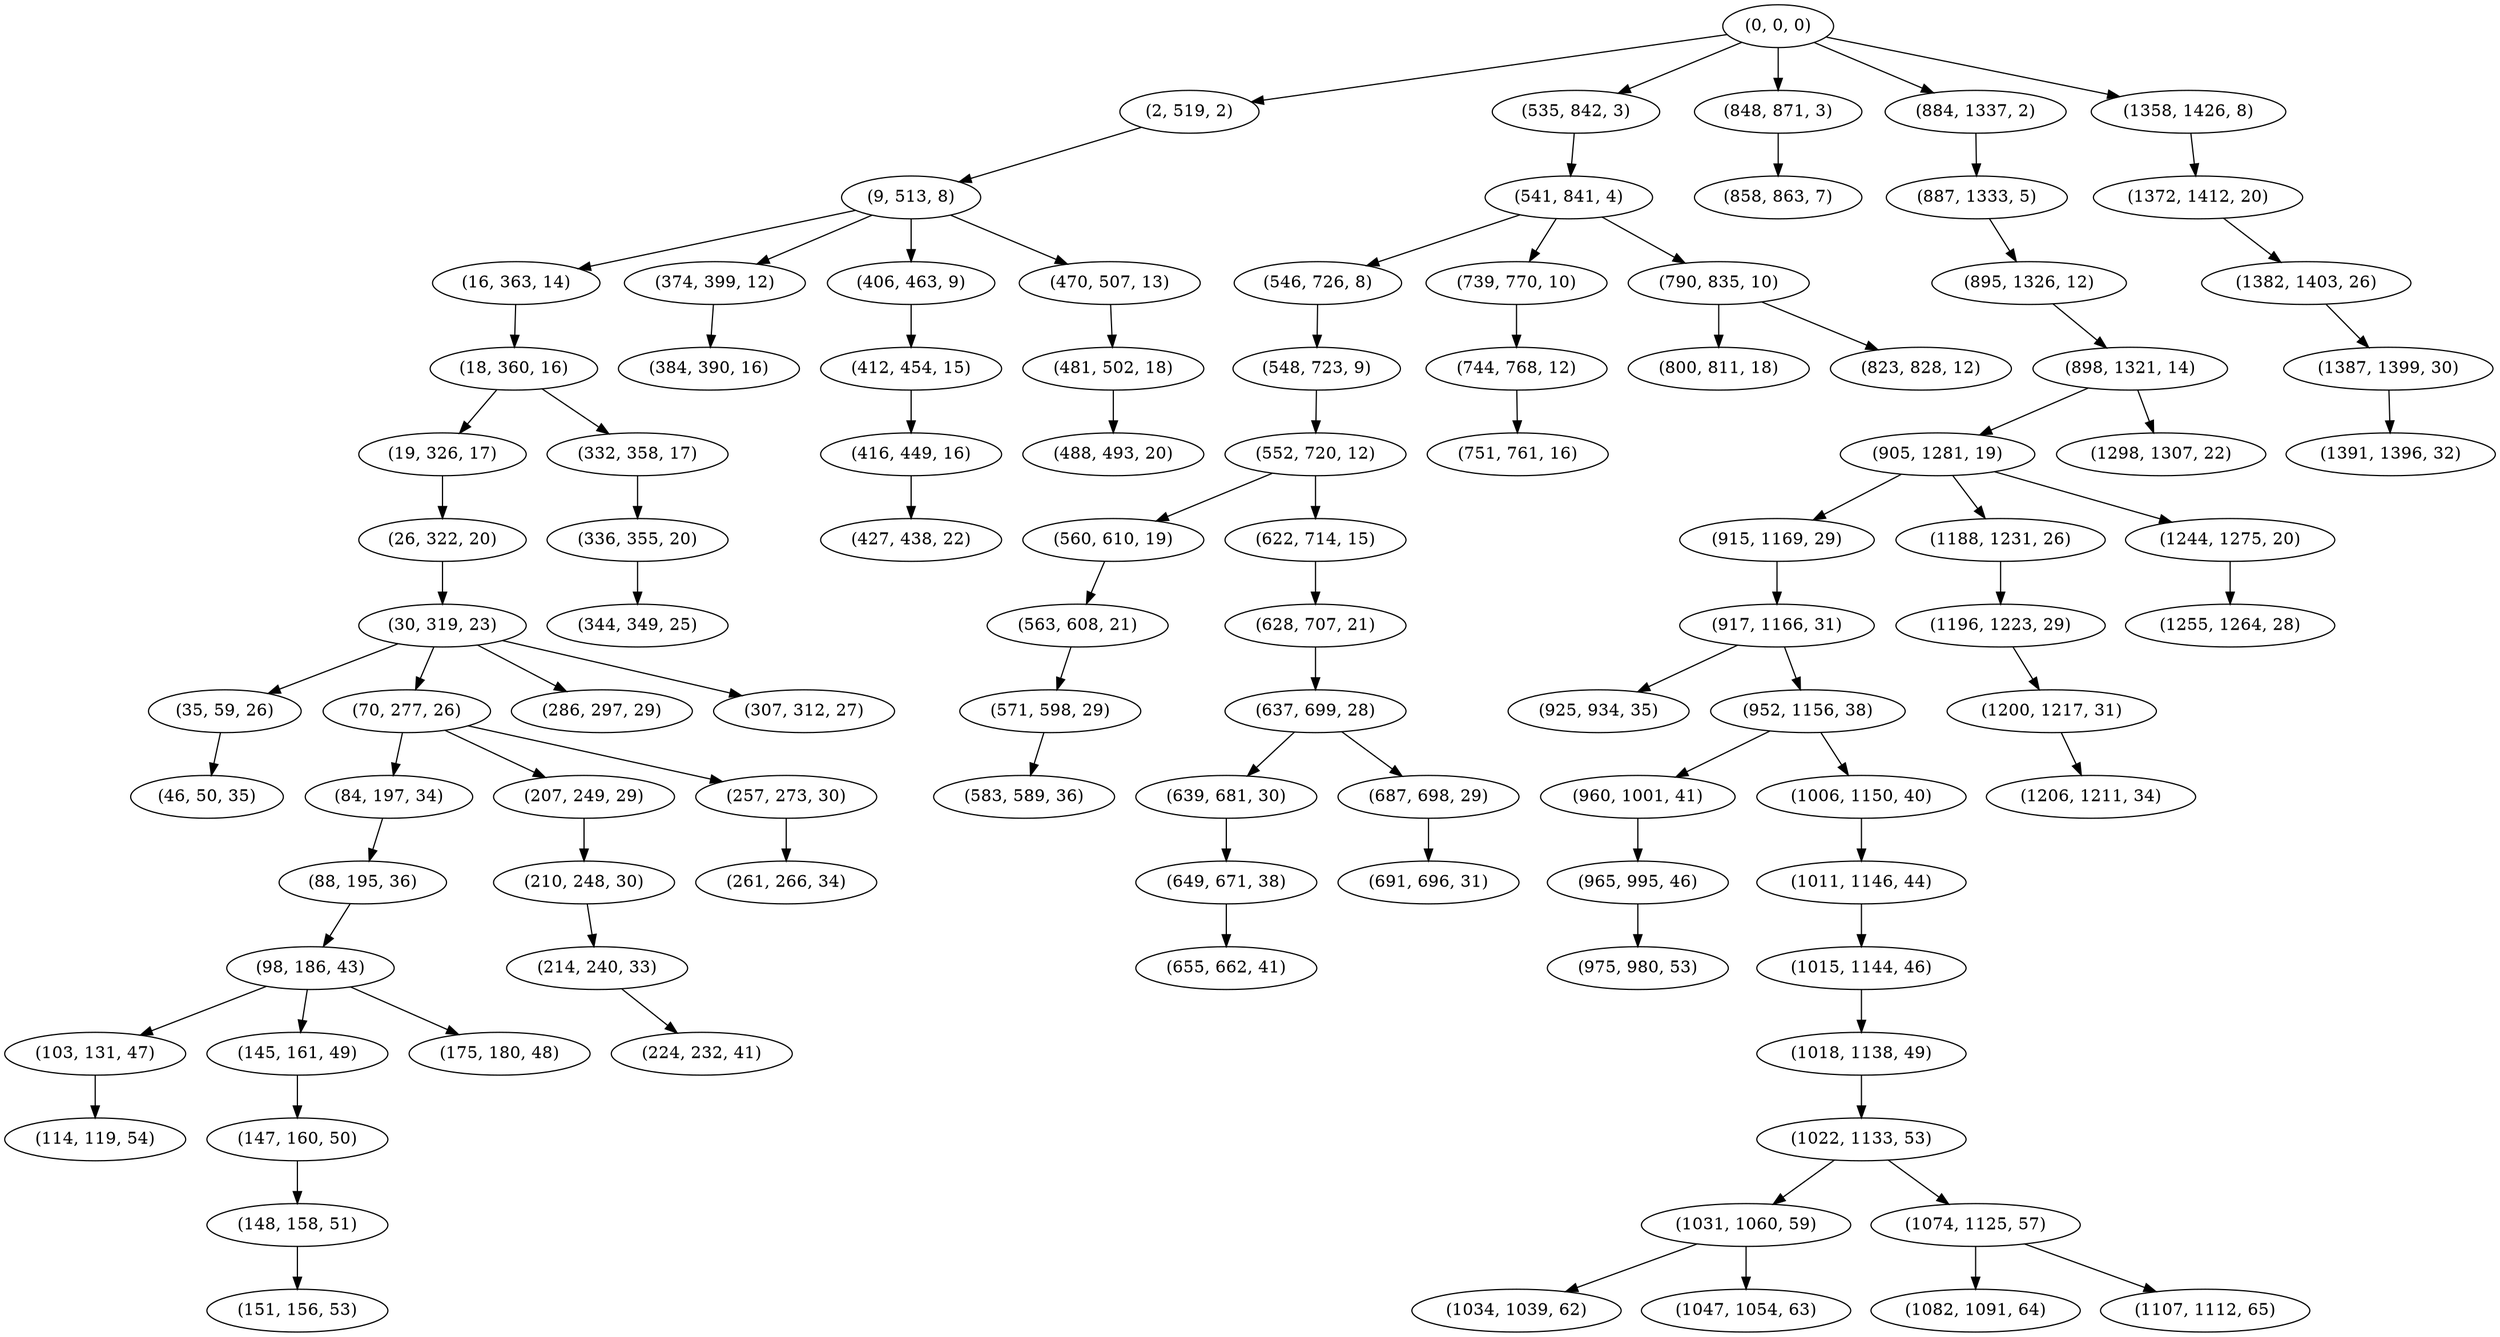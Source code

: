 digraph tree {
    "(0, 0, 0)";
    "(2, 519, 2)";
    "(9, 513, 8)";
    "(16, 363, 14)";
    "(18, 360, 16)";
    "(19, 326, 17)";
    "(26, 322, 20)";
    "(30, 319, 23)";
    "(35, 59, 26)";
    "(46, 50, 35)";
    "(70, 277, 26)";
    "(84, 197, 34)";
    "(88, 195, 36)";
    "(98, 186, 43)";
    "(103, 131, 47)";
    "(114, 119, 54)";
    "(145, 161, 49)";
    "(147, 160, 50)";
    "(148, 158, 51)";
    "(151, 156, 53)";
    "(175, 180, 48)";
    "(207, 249, 29)";
    "(210, 248, 30)";
    "(214, 240, 33)";
    "(224, 232, 41)";
    "(257, 273, 30)";
    "(261, 266, 34)";
    "(286, 297, 29)";
    "(307, 312, 27)";
    "(332, 358, 17)";
    "(336, 355, 20)";
    "(344, 349, 25)";
    "(374, 399, 12)";
    "(384, 390, 16)";
    "(406, 463, 9)";
    "(412, 454, 15)";
    "(416, 449, 16)";
    "(427, 438, 22)";
    "(470, 507, 13)";
    "(481, 502, 18)";
    "(488, 493, 20)";
    "(535, 842, 3)";
    "(541, 841, 4)";
    "(546, 726, 8)";
    "(548, 723, 9)";
    "(552, 720, 12)";
    "(560, 610, 19)";
    "(563, 608, 21)";
    "(571, 598, 29)";
    "(583, 589, 36)";
    "(622, 714, 15)";
    "(628, 707, 21)";
    "(637, 699, 28)";
    "(639, 681, 30)";
    "(649, 671, 38)";
    "(655, 662, 41)";
    "(687, 698, 29)";
    "(691, 696, 31)";
    "(739, 770, 10)";
    "(744, 768, 12)";
    "(751, 761, 16)";
    "(790, 835, 10)";
    "(800, 811, 18)";
    "(823, 828, 12)";
    "(848, 871, 3)";
    "(858, 863, 7)";
    "(884, 1337, 2)";
    "(887, 1333, 5)";
    "(895, 1326, 12)";
    "(898, 1321, 14)";
    "(905, 1281, 19)";
    "(915, 1169, 29)";
    "(917, 1166, 31)";
    "(925, 934, 35)";
    "(952, 1156, 38)";
    "(960, 1001, 41)";
    "(965, 995, 46)";
    "(975, 980, 53)";
    "(1006, 1150, 40)";
    "(1011, 1146, 44)";
    "(1015, 1144, 46)";
    "(1018, 1138, 49)";
    "(1022, 1133, 53)";
    "(1031, 1060, 59)";
    "(1034, 1039, 62)";
    "(1047, 1054, 63)";
    "(1074, 1125, 57)";
    "(1082, 1091, 64)";
    "(1107, 1112, 65)";
    "(1188, 1231, 26)";
    "(1196, 1223, 29)";
    "(1200, 1217, 31)";
    "(1206, 1211, 34)";
    "(1244, 1275, 20)";
    "(1255, 1264, 28)";
    "(1298, 1307, 22)";
    "(1358, 1426, 8)";
    "(1372, 1412, 20)";
    "(1382, 1403, 26)";
    "(1387, 1399, 30)";
    "(1391, 1396, 32)";
    "(0, 0, 0)" -> "(2, 519, 2)";
    "(0, 0, 0)" -> "(535, 842, 3)";
    "(0, 0, 0)" -> "(848, 871, 3)";
    "(0, 0, 0)" -> "(884, 1337, 2)";
    "(0, 0, 0)" -> "(1358, 1426, 8)";
    "(2, 519, 2)" -> "(9, 513, 8)";
    "(9, 513, 8)" -> "(16, 363, 14)";
    "(9, 513, 8)" -> "(374, 399, 12)";
    "(9, 513, 8)" -> "(406, 463, 9)";
    "(9, 513, 8)" -> "(470, 507, 13)";
    "(16, 363, 14)" -> "(18, 360, 16)";
    "(18, 360, 16)" -> "(19, 326, 17)";
    "(18, 360, 16)" -> "(332, 358, 17)";
    "(19, 326, 17)" -> "(26, 322, 20)";
    "(26, 322, 20)" -> "(30, 319, 23)";
    "(30, 319, 23)" -> "(35, 59, 26)";
    "(30, 319, 23)" -> "(70, 277, 26)";
    "(30, 319, 23)" -> "(286, 297, 29)";
    "(30, 319, 23)" -> "(307, 312, 27)";
    "(35, 59, 26)" -> "(46, 50, 35)";
    "(70, 277, 26)" -> "(84, 197, 34)";
    "(70, 277, 26)" -> "(207, 249, 29)";
    "(70, 277, 26)" -> "(257, 273, 30)";
    "(84, 197, 34)" -> "(88, 195, 36)";
    "(88, 195, 36)" -> "(98, 186, 43)";
    "(98, 186, 43)" -> "(103, 131, 47)";
    "(98, 186, 43)" -> "(145, 161, 49)";
    "(98, 186, 43)" -> "(175, 180, 48)";
    "(103, 131, 47)" -> "(114, 119, 54)";
    "(145, 161, 49)" -> "(147, 160, 50)";
    "(147, 160, 50)" -> "(148, 158, 51)";
    "(148, 158, 51)" -> "(151, 156, 53)";
    "(207, 249, 29)" -> "(210, 248, 30)";
    "(210, 248, 30)" -> "(214, 240, 33)";
    "(214, 240, 33)" -> "(224, 232, 41)";
    "(257, 273, 30)" -> "(261, 266, 34)";
    "(332, 358, 17)" -> "(336, 355, 20)";
    "(336, 355, 20)" -> "(344, 349, 25)";
    "(374, 399, 12)" -> "(384, 390, 16)";
    "(406, 463, 9)" -> "(412, 454, 15)";
    "(412, 454, 15)" -> "(416, 449, 16)";
    "(416, 449, 16)" -> "(427, 438, 22)";
    "(470, 507, 13)" -> "(481, 502, 18)";
    "(481, 502, 18)" -> "(488, 493, 20)";
    "(535, 842, 3)" -> "(541, 841, 4)";
    "(541, 841, 4)" -> "(546, 726, 8)";
    "(541, 841, 4)" -> "(739, 770, 10)";
    "(541, 841, 4)" -> "(790, 835, 10)";
    "(546, 726, 8)" -> "(548, 723, 9)";
    "(548, 723, 9)" -> "(552, 720, 12)";
    "(552, 720, 12)" -> "(560, 610, 19)";
    "(552, 720, 12)" -> "(622, 714, 15)";
    "(560, 610, 19)" -> "(563, 608, 21)";
    "(563, 608, 21)" -> "(571, 598, 29)";
    "(571, 598, 29)" -> "(583, 589, 36)";
    "(622, 714, 15)" -> "(628, 707, 21)";
    "(628, 707, 21)" -> "(637, 699, 28)";
    "(637, 699, 28)" -> "(639, 681, 30)";
    "(637, 699, 28)" -> "(687, 698, 29)";
    "(639, 681, 30)" -> "(649, 671, 38)";
    "(649, 671, 38)" -> "(655, 662, 41)";
    "(687, 698, 29)" -> "(691, 696, 31)";
    "(739, 770, 10)" -> "(744, 768, 12)";
    "(744, 768, 12)" -> "(751, 761, 16)";
    "(790, 835, 10)" -> "(800, 811, 18)";
    "(790, 835, 10)" -> "(823, 828, 12)";
    "(848, 871, 3)" -> "(858, 863, 7)";
    "(884, 1337, 2)" -> "(887, 1333, 5)";
    "(887, 1333, 5)" -> "(895, 1326, 12)";
    "(895, 1326, 12)" -> "(898, 1321, 14)";
    "(898, 1321, 14)" -> "(905, 1281, 19)";
    "(898, 1321, 14)" -> "(1298, 1307, 22)";
    "(905, 1281, 19)" -> "(915, 1169, 29)";
    "(905, 1281, 19)" -> "(1188, 1231, 26)";
    "(905, 1281, 19)" -> "(1244, 1275, 20)";
    "(915, 1169, 29)" -> "(917, 1166, 31)";
    "(917, 1166, 31)" -> "(925, 934, 35)";
    "(917, 1166, 31)" -> "(952, 1156, 38)";
    "(952, 1156, 38)" -> "(960, 1001, 41)";
    "(952, 1156, 38)" -> "(1006, 1150, 40)";
    "(960, 1001, 41)" -> "(965, 995, 46)";
    "(965, 995, 46)" -> "(975, 980, 53)";
    "(1006, 1150, 40)" -> "(1011, 1146, 44)";
    "(1011, 1146, 44)" -> "(1015, 1144, 46)";
    "(1015, 1144, 46)" -> "(1018, 1138, 49)";
    "(1018, 1138, 49)" -> "(1022, 1133, 53)";
    "(1022, 1133, 53)" -> "(1031, 1060, 59)";
    "(1022, 1133, 53)" -> "(1074, 1125, 57)";
    "(1031, 1060, 59)" -> "(1034, 1039, 62)";
    "(1031, 1060, 59)" -> "(1047, 1054, 63)";
    "(1074, 1125, 57)" -> "(1082, 1091, 64)";
    "(1074, 1125, 57)" -> "(1107, 1112, 65)";
    "(1188, 1231, 26)" -> "(1196, 1223, 29)";
    "(1196, 1223, 29)" -> "(1200, 1217, 31)";
    "(1200, 1217, 31)" -> "(1206, 1211, 34)";
    "(1244, 1275, 20)" -> "(1255, 1264, 28)";
    "(1358, 1426, 8)" -> "(1372, 1412, 20)";
    "(1372, 1412, 20)" -> "(1382, 1403, 26)";
    "(1382, 1403, 26)" -> "(1387, 1399, 30)";
    "(1387, 1399, 30)" -> "(1391, 1396, 32)";
}
